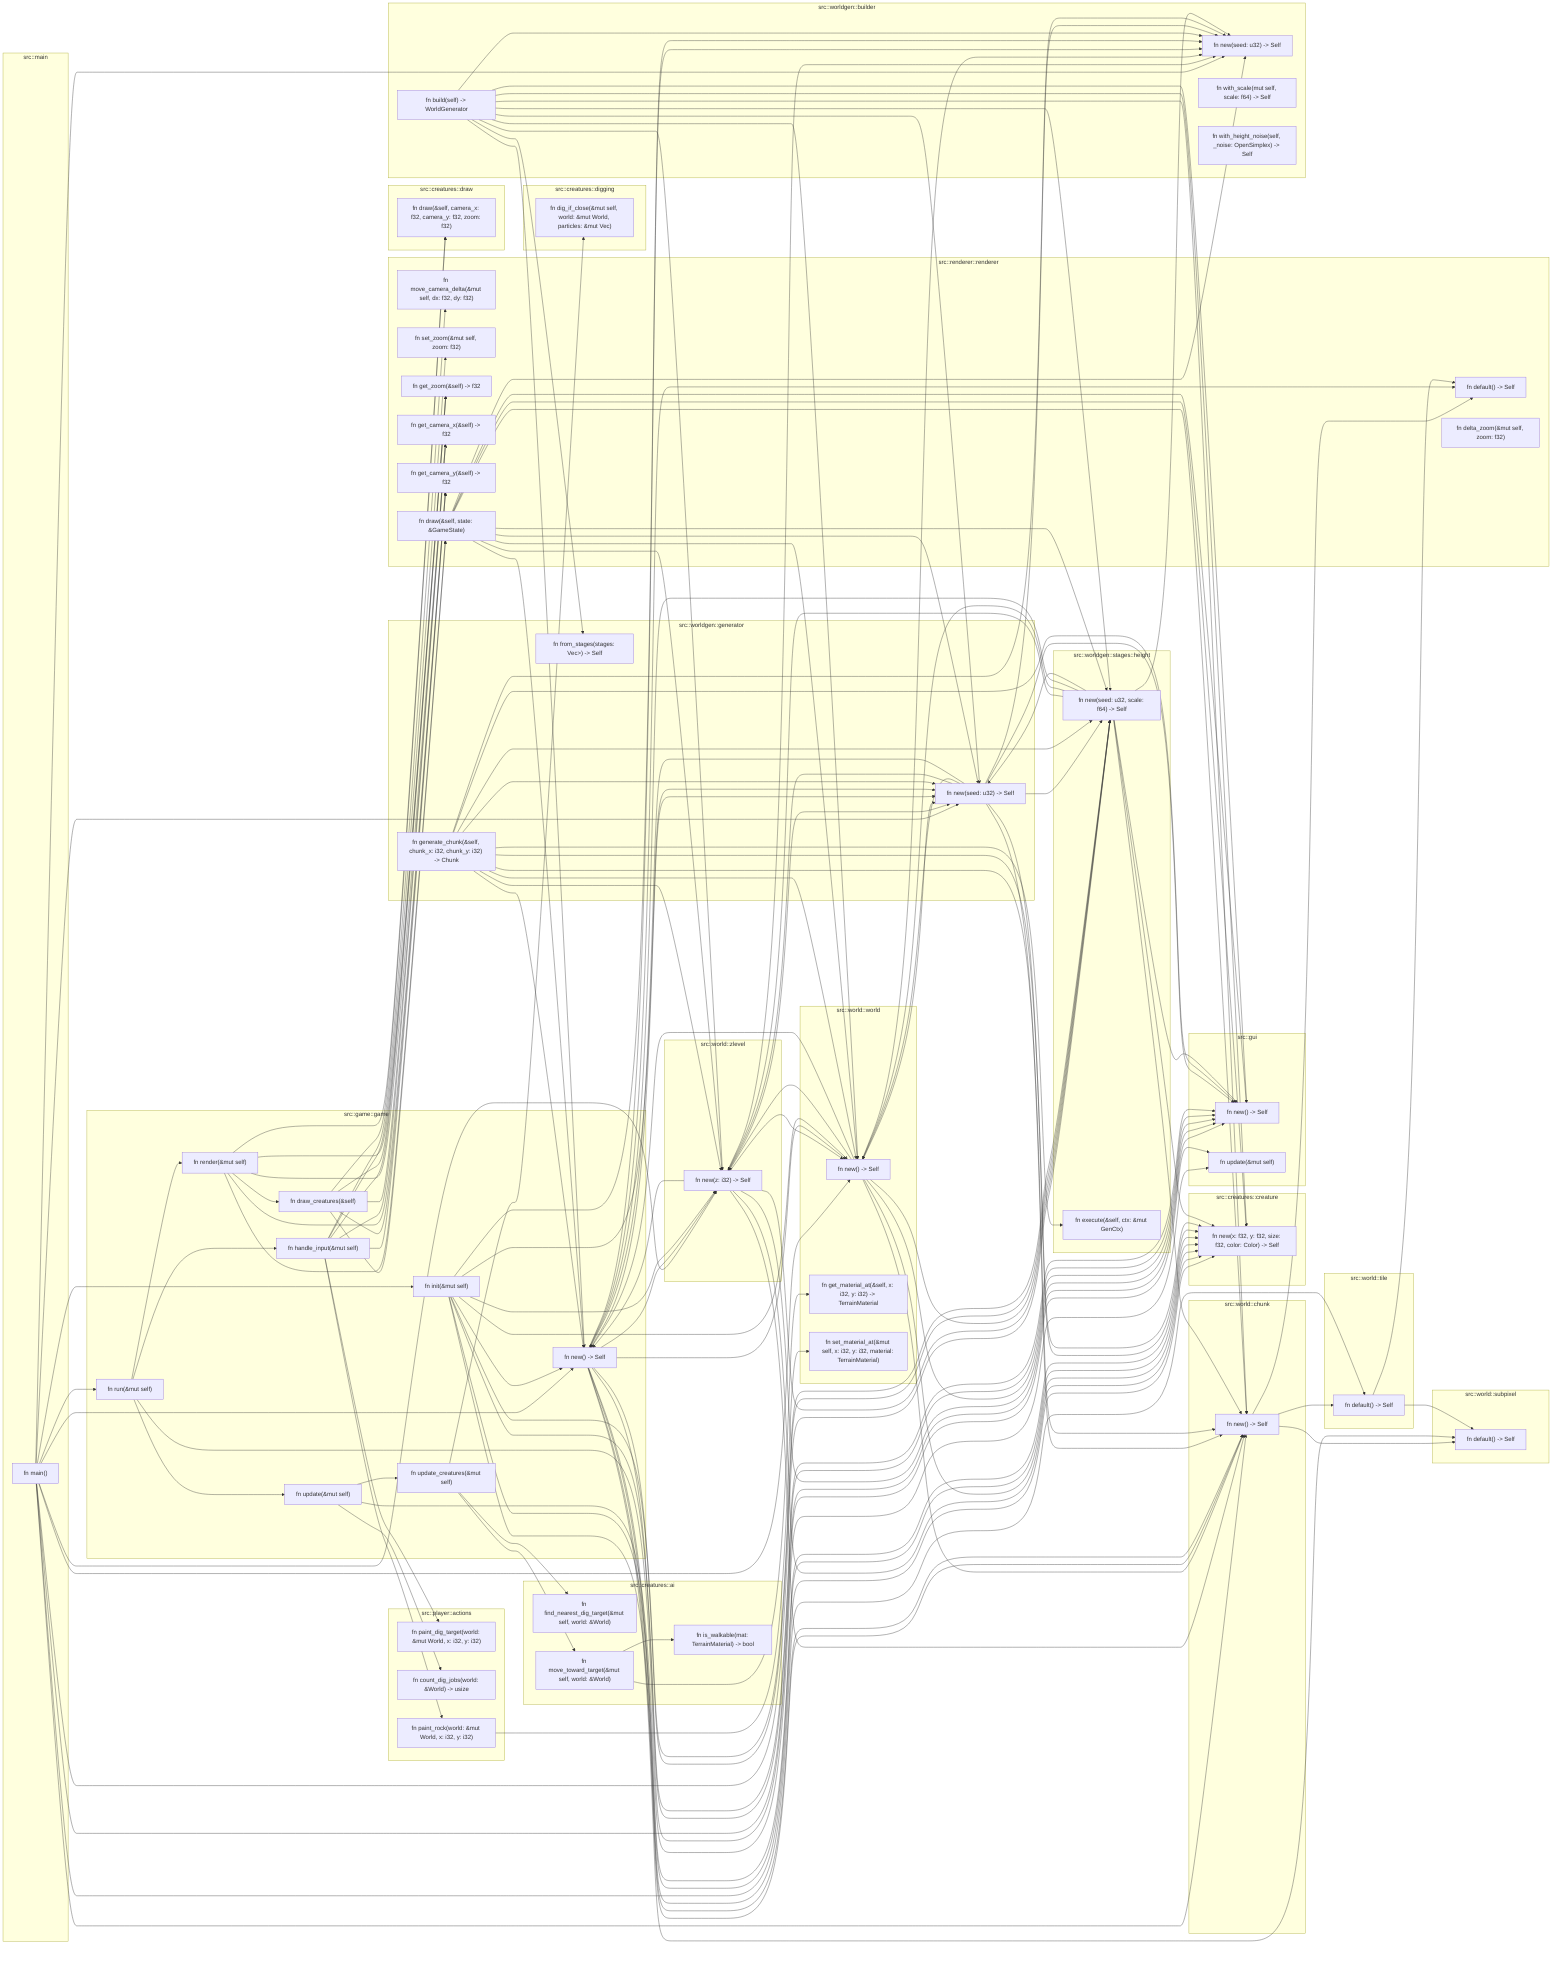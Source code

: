 flowchart LR
  subgraph src::creatures::ai
    n17["fn is_walkable(mat: TerrainMaterial) -> bool"]
    n18["fn find_nearest_dig_target(&mut self, world: &World)"]
    n19["fn move_toward_target(&mut self, world: &World)"]
  end
  subgraph src::creatures::creature
    n21["fn new(x: f32, y: f32, size: f32, color: Color) -> Self"]
  end
  subgraph src::creatures::digging
    n20["fn dig_if_close(&mut self, world: &mut World, particles: &mut Vec<Particle>)"]
  end
  subgraph src::creatures::draw
    n16["fn draw(&self, camera_x: f32, camera_y: f32, zoom: f32)"]
  end
  subgraph src::game::game
    n22["fn new() -> Self"]
    n23["fn init(&mut self)"]
    n24["fn handle_input(&mut self)"]
    n25["fn update_creatures(&mut self)"]
    n26["fn draw_creatures(&self)"]
    n27["fn update(&mut self)"]
    n28["fn render(&mut self)"]
    n29["fn run(&mut self)"]
  end
  subgraph src::gui
    n40["fn new() -> Self"]
    n41["fn update(&mut self)"]
  end
  subgraph src::main
    n0["fn main()"]
  end
  subgraph src::player::actions
    n37["fn paint_dig_target(world: &mut World, x: i32, y: i32)"]
    n38["fn count_dig_jobs(world: &World) -> usize"]
    n39["fn paint_rock(world: &mut World, x: i32, y: i32)"]
  end
  subgraph src::renderer::renderer
    n1["fn default() -> Self"]
    n2["fn move_camera_delta(&mut self, dx: f32, dy: f32)"]
    n3["fn set_zoom(&mut self, zoom: f32)"]
    n4["fn get_zoom(&self) -> f32"]
    n5["fn delta_zoom(&mut self, zoom: f32)"]
    n6["fn get_camera_x(&self) -> f32"]
    n7["fn get_camera_y(&self) -> f32"]
    n8["fn draw(&self, state: &GameState)"]
  end
  subgraph src::world::chunk
    n10["fn new() -> Self"]
  end
  subgraph src::world::subpixel
    n15["fn default() -> Self"]
  end
  subgraph src::world::tile
    n9["fn default() -> Self"]
  end
  subgraph src::world::world
    n12["fn new() -> Self"]
    n13["fn get_material_at(&self, x: i32, y: i32) -> TerrainMaterial"]
    n14["fn set_material_at(&mut self, x: i32, y: i32, material: TerrainMaterial)"]
  end
  subgraph src::world::zlevel
    n11["fn new(z: i32) -> Self"]
  end
  subgraph src::worldgen::builder
    n30["fn new(seed: u32) -> Self"]
    n31["fn with_scale(mut self, scale: f64) -> Self"]
    n32["fn with_height_noise(self, _noise: OpenSimplex) -> Self"]
    n33["fn build(self) -> WorldGenerator"]
  end
  subgraph src::worldgen::generator
    n34["fn new(seed: u32) -> Self"]
    n35["fn generate_chunk(&self, chunk_x: i32, chunk_y: i32) -> Chunk"]
    n36["fn from_stages(stages: Vec<Box<dyn GenStage>>) -> Self"]
  end
  subgraph src::worldgen::stages::height
    n42["fn new(seed: u32, scale: f64) -> Self"]
    n43["fn execute(&self, ctx: &mut GenCtx)"]
  end
  n0 --> n10
  n0 --> n11
  n0 --> n12
  n0 --> n21
  n0 --> n22
  n0 --> n23
  n0 --> n29
  n0 --> n30
  n0 --> n34
  n0 --> n40
  n0 --> n42
  n10 --> n1
  n10 --> n15
  n10 --> n9
  n11 --> n10
  n11 --> n12
  n11 --> n21
  n11 --> n22
  n11 --> n30
  n11 --> n34
  n11 --> n40
  n11 --> n42
  n12 --> n10
  n12 --> n11
  n12 --> n21
  n12 --> n22
  n12 --> n30
  n12 --> n34
  n12 --> n40
  n12 --> n42
  n19 --> n13
  n19 --> n17
  n22 --> n1
  n22 --> n10
  n22 --> n11
  n22 --> n12
  n22 --> n15
  n22 --> n21
  n22 --> n30
  n22 --> n34
  n22 --> n40
  n22 --> n42
  n22 --> n9
  n23 --> n10
  n23 --> n11
  n23 --> n12
  n23 --> n21
  n23 --> n22
  n23 --> n30
  n23 --> n34
  n23 --> n40
  n23 --> n42
  n24 --> n2
  n24 --> n3
  n24 --> n37
  n24 --> n39
  n24 --> n4
  n24 --> n6
  n24 --> n7
  n25 --> n18
  n25 --> n19
  n25 --> n20
  n26 --> n16
  n26 --> n4
  n26 --> n6
  n26 --> n7
  n26 --> n8
  n27 --> n25
  n27 --> n38
  n27 --> n41
  n28 --> n16
  n28 --> n26
  n28 --> n4
  n28 --> n6
  n28 --> n7
  n28 --> n8
  n29 --> n24
  n29 --> n27
  n29 --> n28
  n29 --> n41
  n33 --> n10
  n33 --> n11
  n33 --> n12
  n33 --> n21
  n33 --> n22
  n33 --> n30
  n33 --> n34
  n33 --> n36
  n33 --> n40
  n33 --> n42
  n34 --> n10
  n34 --> n11
  n34 --> n12
  n34 --> n21
  n34 --> n22
  n34 --> n30
  n34 --> n40
  n34 --> n42
  n35 --> n10
  n35 --> n11
  n35 --> n12
  n35 --> n21
  n35 --> n22
  n35 --> n30
  n35 --> n34
  n35 --> n40
  n35 --> n42
  n35 --> n43
  n39 --> n14
  n42 --> n10
  n42 --> n11
  n42 --> n12
  n42 --> n21
  n42 --> n22
  n42 --> n30
  n42 --> n34
  n42 --> n40
  n8 --> n10
  n8 --> n11
  n8 --> n12
  n8 --> n21
  n8 --> n22
  n8 --> n30
  n8 --> n34
  n8 --> n40
  n8 --> n42
  n9 --> n1
  n9 --> n15